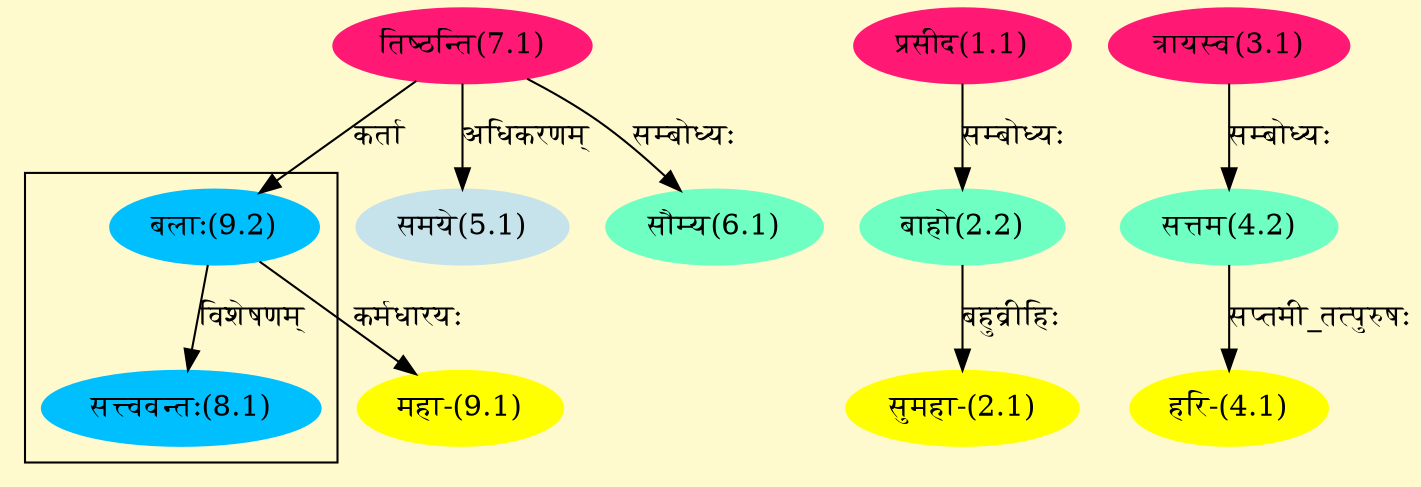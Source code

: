 digraph G{
rankdir=BT;
 compound=true;
 bgcolor="lemonchiffon1";

subgraph cluster_1{
Node8_1 [style=filled, color="#00BFFF" label = "सत्त्ववन्तः(8.1)"]
Node9_2 [style=filled, color="#00BFFF" label = "बलाः(9.2)"]

}
Node1_1 [style=filled, color="#FF1975" label = "प्रसीद(1.1)"]
Node [style=filled, color="" label = "()"]
Node2_1 [style=filled, color="#FFFF00" label = "सुमहा-(2.1)"]
Node2_2 [style=filled, color="#6FFFC3" label = "बाहो(2.2)"]
Node3_1 [style=filled, color="#FF1975" label = "त्रायस्व(3.1)"]
Node4_1 [style=filled, color="#FFFF00" label = "हरि-(4.1)"]
Node4_2 [style=filled, color="#6FFFC3" label = "सत्तम(4.2)"]
Node5_1 [style=filled, color="#C6E2EB" label = "समये(5.1)"]
Node7_1 [style=filled, color="#FF1975" label = "तिष्ठन्ति(7.1)"]
Node6_1 [style=filled, color="#6FFFC3" label = "सौम्य(6.1)"]
Node9_1 [style=filled, color="#FFFF00" label = "महा-(9.1)"]
Node9_2 [style=filled, color="#00BFFF" label = "बलाः(9.2)"]
/* Start of Relations section */

Node2_1 -> Node2_2 [  label="बहुव्रीहिः"  dir="back" ]
Node2_2 -> Node1_1 [  label="सम्बोध्यः"  dir="back" ]
Node4_1 -> Node4_2 [  label="सप्तमी_तत्पुरुषः"  dir="back" ]
Node4_2 -> Node3_1 [  label="सम्बोध्यः"  dir="back" ]
Node5_1 -> Node7_1 [  label="अधिकरणम्"  dir="back" ]
Node6_1 -> Node7_1 [  label="सम्बोध्यः"  dir="back" ]
Node8_1 -> Node9_2 [  label="विशेषणम्"  dir="back" ]
Node9_1 -> Node9_2 [  label="कर्मधारयः"  dir="back" ]
Node9_2 -> Node7_1 [  label="कर्ता"  dir="back" ]
}
